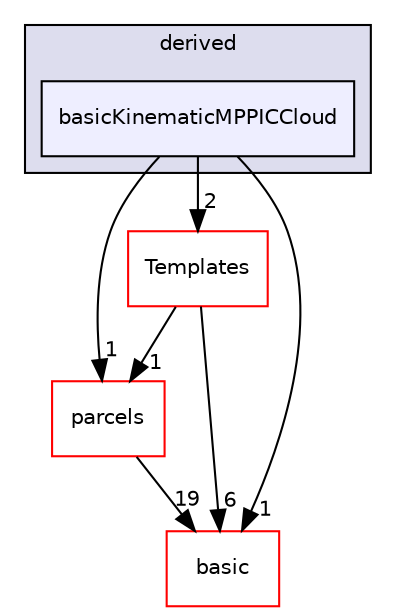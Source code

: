 digraph "src/lagrangian/intermediate/clouds/derived/basicKinematicMPPICCloud" {
  bgcolor=transparent;
  compound=true
  node [ fontsize="10", fontname="Helvetica"];
  edge [ labelfontsize="10", labelfontname="Helvetica"];
  subgraph clusterdir_c6860622f4fbcabfab9cda1ac4325d83 {
    graph [ bgcolor="#ddddee", pencolor="black", label="derived" fontname="Helvetica", fontsize="10", URL="dir_c6860622f4fbcabfab9cda1ac4325d83.html"]
  dir_3eaf7d06e1f2845a3a9106ecf42f797f [shape=box, label="basicKinematicMPPICCloud", style="filled", fillcolor="#eeeeff", pencolor="black", URL="dir_3eaf7d06e1f2845a3a9106ecf42f797f.html"];
  }
  dir_f332ac72f0d3698ba18c2dc3cab43221 [shape=box label="Templates" color="red" URL="dir_f332ac72f0d3698ba18c2dc3cab43221.html"];
  dir_b8d19ddbdf0975644e34192d6313800e [shape=box label="parcels" color="red" URL="dir_b8d19ddbdf0975644e34192d6313800e.html"];
  dir_584e0ab0901b4327f36f4285cac7f2f8 [shape=box label="basic" color="red" URL="dir_584e0ab0901b4327f36f4285cac7f2f8.html"];
  dir_f332ac72f0d3698ba18c2dc3cab43221->dir_b8d19ddbdf0975644e34192d6313800e [headlabel="1", labeldistance=1.5 headhref="dir_001419_001434.html"];
  dir_f332ac72f0d3698ba18c2dc3cab43221->dir_584e0ab0901b4327f36f4285cac7f2f8 [headlabel="6", labeldistance=1.5 headhref="dir_001419_001341.html"];
  dir_3eaf7d06e1f2845a3a9106ecf42f797f->dir_f332ac72f0d3698ba18c2dc3cab43221 [headlabel="2", labeldistance=1.5 headhref="dir_001415_001419.html"];
  dir_3eaf7d06e1f2845a3a9106ecf42f797f->dir_b8d19ddbdf0975644e34192d6313800e [headlabel="1", labeldistance=1.5 headhref="dir_001415_001434.html"];
  dir_3eaf7d06e1f2845a3a9106ecf42f797f->dir_584e0ab0901b4327f36f4285cac7f2f8 [headlabel="1", labeldistance=1.5 headhref="dir_001415_001341.html"];
  dir_b8d19ddbdf0975644e34192d6313800e->dir_584e0ab0901b4327f36f4285cac7f2f8 [headlabel="19", labeldistance=1.5 headhref="dir_001434_001341.html"];
}

